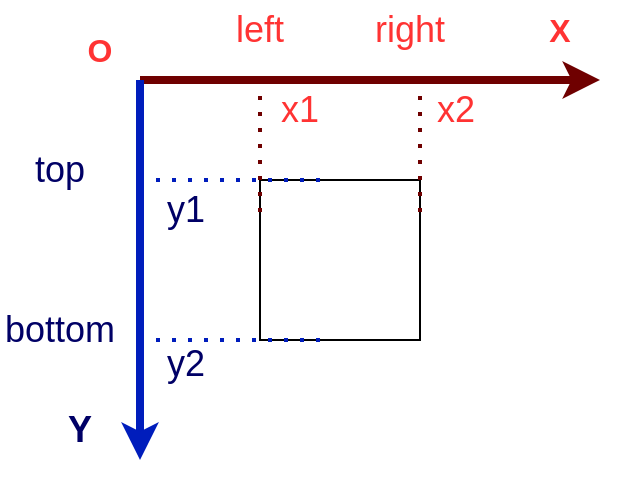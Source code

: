 <mxfile>
    <diagram id="_Wheq7Z3vIx2S9B1zgXZ" name="Page-1">
        <mxGraphModel dx="622" dy="245" grid="0" gridSize="10" guides="1" tooltips="1" connect="1" arrows="1" fold="1" page="1" pageScale="1" pageWidth="850" pageHeight="1100" background="#ffffff" math="0" shadow="0">
            <root>
                <mxCell id="0"/>
                <mxCell id="1" parent="0"/>
                <mxCell id="2" value="" style="whiteSpace=wrap;html=1;aspect=fixed;" vertex="1" parent="1">
                    <mxGeometry x="380" y="170" width="80" height="80" as="geometry"/>
                </mxCell>
                <mxCell id="3" value="" style="endArrow=classic;html=1;fillColor=#a20025;strokeColor=#6F0000;strokeWidth=4;" edge="1" parent="1">
                    <mxGeometry width="50" height="50" relative="1" as="geometry">
                        <mxPoint x="320" y="120" as="sourcePoint"/>
                        <mxPoint x="550" y="120" as="targetPoint"/>
                    </mxGeometry>
                </mxCell>
                <mxCell id="4" value="" style="endArrow=classic;html=1;fillColor=#0050ef;strokeColor=#001DBC;strokeWidth=4;" edge="1" parent="1">
                    <mxGeometry width="50" height="50" relative="1" as="geometry">
                        <mxPoint x="320" y="120" as="sourcePoint"/>
                        <mxPoint x="320" y="310" as="targetPoint"/>
                    </mxGeometry>
                </mxCell>
                <mxCell id="5" value="&lt;b&gt;&lt;font style=&quot;font-size: 16px&quot; color=&quot;#ff3333&quot;&gt;X&lt;/font&gt;&lt;/b&gt;" style="text;html=1;strokeColor=none;fillColor=none;align=center;verticalAlign=middle;whiteSpace=wrap;rounded=0;" vertex="1" parent="1">
                    <mxGeometry x="500" y="80" width="60" height="30" as="geometry"/>
                </mxCell>
                <mxCell id="6" value="&lt;b style=&quot;font-size: 18px&quot;&gt;&lt;font style=&quot;font-size: 18px&quot;&gt;Y&lt;/font&gt;&lt;/b&gt;" style="text;html=1;strokeColor=none;fillColor=none;align=center;verticalAlign=middle;whiteSpace=wrap;rounded=0;fontColor=#000066;fontSize=18;" vertex="1" parent="1">
                    <mxGeometry x="260" y="280" width="60" height="30" as="geometry"/>
                </mxCell>
                <mxCell id="7" value="" style="endArrow=none;dashed=1;html=1;dashPattern=1 3;strokeWidth=2;fontSize=18;fontColor=#000066;fillColor=#0050ef;strokeColor=#001DBC;" edge="1" parent="1">
                    <mxGeometry width="50" height="50" relative="1" as="geometry">
                        <mxPoint x="320" y="250" as="sourcePoint"/>
                        <mxPoint x="410" y="250" as="targetPoint"/>
                    </mxGeometry>
                </mxCell>
                <mxCell id="8" value="" style="endArrow=none;dashed=1;html=1;dashPattern=1 3;strokeWidth=2;fontSize=18;fontColor=#000066;fillColor=#0050ef;strokeColor=#001DBC;" edge="1" parent="1">
                    <mxGeometry width="50" height="50" relative="1" as="geometry">
                        <mxPoint x="320" y="170" as="sourcePoint"/>
                        <mxPoint x="410" y="170" as="targetPoint"/>
                    </mxGeometry>
                </mxCell>
                <mxCell id="9" value="" style="endArrow=none;dashed=1;html=1;dashPattern=1 3;strokeWidth=2;fontSize=18;fontColor=#000000;labelBackgroundColor=#000000;fillColor=#a20025;strokeColor=#6F0000;" edge="1" parent="1">
                    <mxGeometry width="50" height="50" relative="1" as="geometry">
                        <mxPoint x="460" y="120" as="sourcePoint"/>
                        <mxPoint x="460" y="190" as="targetPoint"/>
                    </mxGeometry>
                </mxCell>
                <mxCell id="10" value="" style="endArrow=none;dashed=1;html=1;dashPattern=1 3;strokeWidth=2;fontSize=18;fontColor=#000066;fillColor=#a20025;strokeColor=#6F0000;" edge="1" parent="1">
                    <mxGeometry width="50" height="50" relative="1" as="geometry">
                        <mxPoint x="380" y="120" as="sourcePoint"/>
                        <mxPoint x="380" y="190" as="targetPoint"/>
                    </mxGeometry>
                </mxCell>
                <mxCell id="11" value="bottom" style="text;html=1;strokeColor=none;fillColor=none;align=center;verticalAlign=middle;whiteSpace=wrap;rounded=0;fontSize=18;fontColor=#000066;" vertex="1" parent="1">
                    <mxGeometry x="250" y="230" width="60" height="30" as="geometry"/>
                </mxCell>
                <mxCell id="12" value="top" style="text;html=1;strokeColor=none;fillColor=none;align=center;verticalAlign=middle;whiteSpace=wrap;rounded=0;fontSize=18;fontColor=#000066;" vertex="1" parent="1">
                    <mxGeometry x="250" y="150" width="60" height="30" as="geometry"/>
                </mxCell>
                <mxCell id="13" value="&lt;font color=&quot;#ff3333&quot;&gt;left&lt;/font&gt;" style="text;html=1;strokeColor=none;fillColor=none;align=center;verticalAlign=middle;whiteSpace=wrap;rounded=0;fontSize=18;fontColor=#000066;" vertex="1" parent="1">
                    <mxGeometry x="350" y="80" width="60" height="30" as="geometry"/>
                </mxCell>
                <mxCell id="14" value="&lt;font color=&quot;#ff3333&quot;&gt;right&lt;/font&gt;" style="text;html=1;strokeColor=none;fillColor=none;align=center;verticalAlign=middle;whiteSpace=wrap;rounded=0;fontSize=18;fontColor=#000066;" vertex="1" parent="1">
                    <mxGeometry x="425" y="80" width="60" height="30" as="geometry"/>
                </mxCell>
                <mxCell id="15" value="&lt;b&gt;&lt;font style=&quot;font-size: 16px&quot; color=&quot;#ff3333&quot;&gt;O&lt;/font&gt;&lt;/b&gt;" style="text;html=1;strokeColor=none;fillColor=none;align=center;verticalAlign=middle;whiteSpace=wrap;rounded=0;" vertex="1" parent="1">
                    <mxGeometry x="270" y="90" width="60" height="30" as="geometry"/>
                </mxCell>
                <mxCell id="16" value="y1" style="text;html=1;strokeColor=none;fillColor=none;align=center;verticalAlign=middle;whiteSpace=wrap;rounded=0;fontSize=18;fontColor=#000066;" vertex="1" parent="1">
                    <mxGeometry x="313" y="170" width="60" height="30" as="geometry"/>
                </mxCell>
                <mxCell id="17" value="y2" style="text;html=1;strokeColor=none;fillColor=none;align=center;verticalAlign=middle;whiteSpace=wrap;rounded=0;fontSize=18;fontColor=#000066;" vertex="1" parent="1">
                    <mxGeometry x="313" y="247" width="60" height="30" as="geometry"/>
                </mxCell>
                <mxCell id="18" value="&lt;font color=&quot;#ff3333&quot;&gt;x1&lt;/font&gt;" style="text;html=1;strokeColor=none;fillColor=none;align=center;verticalAlign=middle;whiteSpace=wrap;rounded=0;fontSize=18;fontColor=#000066;" vertex="1" parent="1">
                    <mxGeometry x="370" y="120" width="60" height="30" as="geometry"/>
                </mxCell>
                <mxCell id="19" value="&lt;font color=&quot;#ff3333&quot;&gt;x2&lt;/font&gt;" style="text;html=1;strokeColor=none;fillColor=none;align=center;verticalAlign=middle;whiteSpace=wrap;rounded=0;fontSize=18;fontColor=#000066;" vertex="1" parent="1">
                    <mxGeometry x="448" y="120" width="60" height="30" as="geometry"/>
                </mxCell>
            </root>
        </mxGraphModel>
    </diagram>
</mxfile>